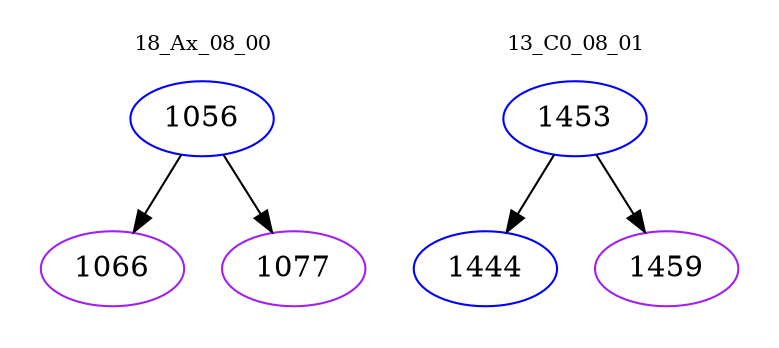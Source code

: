 digraph{
subgraph cluster_0 {
color = white
label = "18_Ax_08_00";
fontsize=10;
T0_1056 [label="1056", color="blue"]
T0_1056 -> T0_1066 [color="black"]
T0_1066 [label="1066", color="purple"]
T0_1056 -> T0_1077 [color="black"]
T0_1077 [label="1077", color="purple"]
}
subgraph cluster_1 {
color = white
label = "13_C0_08_01";
fontsize=10;
T1_1453 [label="1453", color="blue"]
T1_1453 -> T1_1444 [color="black"]
T1_1444 [label="1444", color="blue"]
T1_1453 -> T1_1459 [color="black"]
T1_1459 [label="1459", color="purple"]
}
}
